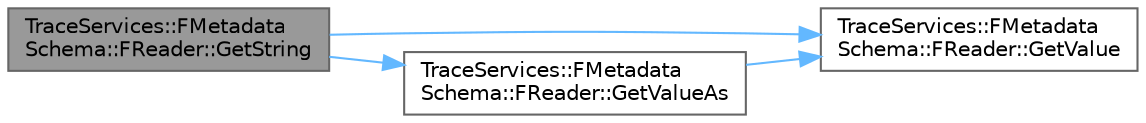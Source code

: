 digraph "TraceServices::FMetadataSchema::FReader::GetString"
{
 // INTERACTIVE_SVG=YES
 // LATEX_PDF_SIZE
  bgcolor="transparent";
  edge [fontname=Helvetica,fontsize=10,labelfontname=Helvetica,labelfontsize=10];
  node [fontname=Helvetica,fontsize=10,shape=box,height=0.2,width=0.4];
  rankdir="LR";
  Node1 [id="Node000001",label="TraceServices::FMetadata\lSchema::FReader::GetString",height=0.2,width=0.4,color="gray40", fillcolor="grey60", style="filled", fontcolor="black",tooltip=" "];
  Node1 -> Node2 [id="edge1_Node000001_Node000002",color="steelblue1",style="solid",tooltip=" "];
  Node2 [id="Node000002",label="TraceServices::FMetadata\lSchema::FReader::GetValue",height=0.2,width=0.4,color="grey40", fillcolor="white", style="filled",URL="$d7/d29/structTraceServices_1_1FMetadataSchema_1_1FReader.html#a33a50353dad39d3ee705b3d7baab4c54",tooltip=" "];
  Node1 -> Node3 [id="edge2_Node000001_Node000003",color="steelblue1",style="solid",tooltip=" "];
  Node3 [id="Node000003",label="TraceServices::FMetadata\lSchema::FReader::GetValueAs",height=0.2,width=0.4,color="grey40", fillcolor="white", style="filled",URL="$d7/d29/structTraceServices_1_1FMetadataSchema_1_1FReader.html#a6779badcb53d2b59efa8d2ef40996854",tooltip=" "];
  Node3 -> Node2 [id="edge3_Node000003_Node000002",color="steelblue1",style="solid",tooltip=" "];
}
